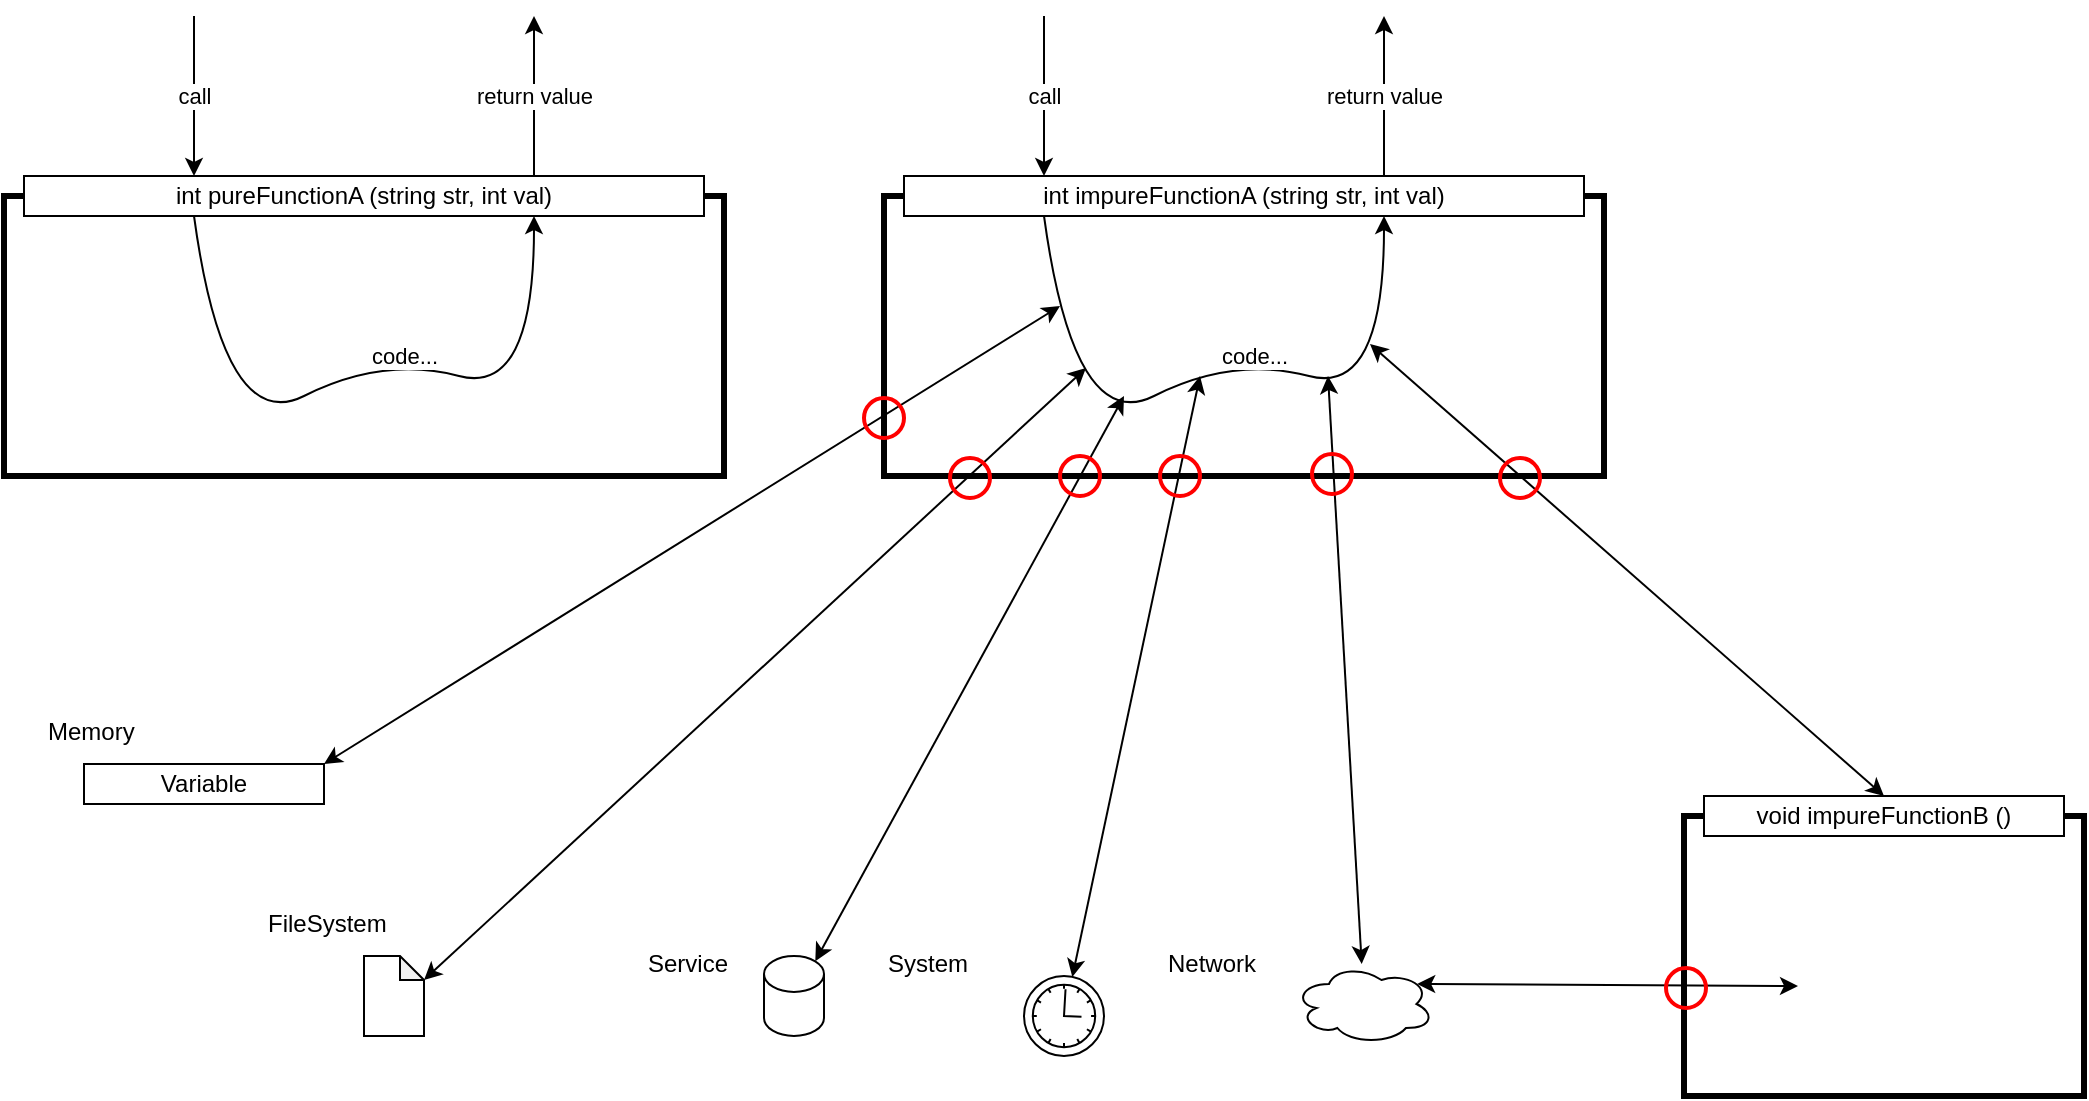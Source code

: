 <mxfile version="24.7.8">
  <diagram name="Page-1" id="BFAmZbNH6JkHgstA5Ry_">
    <mxGraphModel dx="1434" dy="884" grid="1" gridSize="10" guides="1" tooltips="1" connect="1" arrows="1" fold="1" page="1" pageScale="1" pageWidth="1169" pageHeight="827" math="0" shadow="0">
      <root>
        <mxCell id="0" />
        <mxCell id="1" parent="0" />
        <mxCell id="5HJsA6NXMLUYkym6NNcb-10" value="FileSystem" style="rounded=0;whiteSpace=wrap;html=1;verticalAlign=top;align=left;strokeColor=none;" vertex="1" parent="1">
          <mxGeometry x="210" y="470" width="240" height="80" as="geometry" />
        </mxCell>
        <mxCell id="5HJsA6NXMLUYkym6NNcb-11" value="Service" style="rounded=0;whiteSpace=wrap;html=1;verticalAlign=top;align=left;strokeColor=none;" vertex="1" parent="1">
          <mxGeometry x="400" y="490" width="220" height="80" as="geometry" />
        </mxCell>
        <mxCell id="5HJsA6NXMLUYkym6NNcb-18" value="System" style="rounded=0;whiteSpace=wrap;html=1;verticalAlign=top;align=left;strokeColor=none;" vertex="1" parent="1">
          <mxGeometry x="520" y="490" width="240" height="80" as="geometry" />
        </mxCell>
        <mxCell id="5HJsA6NXMLUYkym6NNcb-12" value="Network" style="rounded=0;whiteSpace=wrap;html=1;verticalAlign=top;align=left;strokeColor=none;" vertex="1" parent="1">
          <mxGeometry x="660" y="490" width="180" height="80" as="geometry" />
        </mxCell>
        <mxCell id="5HJsA6NXMLUYkym6NNcb-1" value="" style="rounded=0;whiteSpace=wrap;html=1;strokeWidth=3;" vertex="1" parent="1">
          <mxGeometry x="80" y="120" width="360" height="140" as="geometry" />
        </mxCell>
        <mxCell id="5HJsA6NXMLUYkym6NNcb-2" value="int pureFunctionA (string str, int val)" style="rounded=0;whiteSpace=wrap;html=1;" vertex="1" parent="1">
          <mxGeometry x="90" y="110" width="340" height="20" as="geometry" />
        </mxCell>
        <mxCell id="5HJsA6NXMLUYkym6NNcb-3" value="" style="rounded=0;whiteSpace=wrap;html=1;strokeWidth=3;" vertex="1" parent="1">
          <mxGeometry x="520" y="120" width="360" height="140" as="geometry" />
        </mxCell>
        <mxCell id="5HJsA6NXMLUYkym6NNcb-4" value="int impureFunctionA (string str, int val)" style="rounded=0;whiteSpace=wrap;html=1;" vertex="1" parent="1">
          <mxGeometry x="530" y="110" width="340" height="20" as="geometry" />
        </mxCell>
        <mxCell id="5HJsA6NXMLUYkym6NNcb-5" value="" style="rounded=0;whiteSpace=wrap;html=1;strokeWidth=3;" vertex="1" parent="1">
          <mxGeometry x="920" y="430" width="200" height="140" as="geometry" />
        </mxCell>
        <mxCell id="5HJsA6NXMLUYkym6NNcb-6" value="void impureFunctionB ()" style="rounded=0;whiteSpace=wrap;html=1;" vertex="1" parent="1">
          <mxGeometry x="930" y="420" width="180" height="20" as="geometry" />
        </mxCell>
        <mxCell id="5HJsA6NXMLUYkym6NNcb-7" value="call" style="endArrow=classic;html=1;rounded=0;entryX=0.25;entryY=0;entryDx=0;entryDy=0;" edge="1" parent="1" target="5HJsA6NXMLUYkym6NNcb-2">
          <mxGeometry width="50" height="50" relative="1" as="geometry">
            <mxPoint x="175" y="30" as="sourcePoint" />
            <mxPoint x="640" y="390" as="targetPoint" />
          </mxGeometry>
        </mxCell>
        <mxCell id="5HJsA6NXMLUYkym6NNcb-8" value="return value" style="endArrow=classic;html=1;rounded=0;exitX=0.75;exitY=0;exitDx=0;exitDy=0;" edge="1" parent="1" source="5HJsA6NXMLUYkym6NNcb-2">
          <mxGeometry width="50" height="50" relative="1" as="geometry">
            <mxPoint x="330" y="10" as="sourcePoint" />
            <mxPoint x="345" y="30" as="targetPoint" />
          </mxGeometry>
        </mxCell>
        <mxCell id="5HJsA6NXMLUYkym6NNcb-9" value="Memory" style="rounded=0;whiteSpace=wrap;html=1;verticalAlign=top;align=left;strokeColor=none;" vertex="1" parent="1">
          <mxGeometry x="100" y="374" width="240" height="80" as="geometry" />
        </mxCell>
        <mxCell id="5HJsA6NXMLUYkym6NNcb-14" value="Variable" style="rounded=0;whiteSpace=wrap;html=1;" vertex="1" parent="1">
          <mxGeometry x="120" y="404" width="120" height="20" as="geometry" />
        </mxCell>
        <mxCell id="5HJsA6NXMLUYkym6NNcb-15" value="" style="shape=note;whiteSpace=wrap;html=1;backgroundOutline=1;darkOpacity=0.05;size=12;" vertex="1" parent="1">
          <mxGeometry x="260" y="500" width="30" height="40" as="geometry" />
        </mxCell>
        <mxCell id="5HJsA6NXMLUYkym6NNcb-17" value="" style="shape=cylinder3;whiteSpace=wrap;html=1;boundedLbl=1;backgroundOutline=1;size=9;" vertex="1" parent="1">
          <mxGeometry x="460" y="500" width="30" height="40" as="geometry" />
        </mxCell>
        <mxCell id="5HJsA6NXMLUYkym6NNcb-19" value="" style="endArrow=classic;html=1;rounded=0;startArrow=classic;startFill=1;entryX=1;entryY=0;entryDx=0;entryDy=0;" edge="1" parent="1" target="5HJsA6NXMLUYkym6NNcb-14">
          <mxGeometry width="50" height="50" relative="1" as="geometry">
            <mxPoint x="608" y="175" as="sourcePoint" />
            <mxPoint x="640" y="430" as="targetPoint" />
          </mxGeometry>
        </mxCell>
        <mxCell id="5HJsA6NXMLUYkym6NNcb-20" value="" style="endArrow=classic;html=1;rounded=0;startArrow=classic;startFill=1;entryX=0;entryY=0;entryDx=30;entryDy=12;entryPerimeter=0;" edge="1" parent="1" target="5HJsA6NXMLUYkym6NNcb-15">
          <mxGeometry width="50" height="50" relative="1" as="geometry">
            <mxPoint x="621" y="206" as="sourcePoint" />
            <mxPoint x="250" y="414" as="targetPoint" />
          </mxGeometry>
        </mxCell>
        <mxCell id="5HJsA6NXMLUYkym6NNcb-21" value="" style="endArrow=classic;html=1;rounded=0;startArrow=classic;startFill=1;entryX=0.855;entryY=0;entryDx=0;entryDy=2.61;entryPerimeter=0;" edge="1" parent="1" target="5HJsA6NXMLUYkym6NNcb-17">
          <mxGeometry width="50" height="50" relative="1" as="geometry">
            <mxPoint x="640" y="220" as="sourcePoint" />
            <mxPoint x="260" y="424" as="targetPoint" />
          </mxGeometry>
        </mxCell>
        <mxCell id="5HJsA6NXMLUYkym6NNcb-22" value="" style="endArrow=classic;html=1;rounded=0;startArrow=classic;startFill=1;" edge="1" parent="1" target="5HJsA6NXMLUYkym6NNcb-25">
          <mxGeometry width="50" height="50" relative="1" as="geometry">
            <mxPoint x="678" y="210" as="sourcePoint" />
            <mxPoint x="887" y="466" as="targetPoint" />
          </mxGeometry>
        </mxCell>
        <mxCell id="5HJsA6NXMLUYkym6NNcb-23" value="" style="endArrow=classic;html=1;rounded=0;startArrow=classic;startFill=1;" edge="1" parent="1" target="5HJsA6NXMLUYkym6NNcb-24">
          <mxGeometry width="50" height="50" relative="1" as="geometry">
            <mxPoint x="742" y="210" as="sourcePoint" />
            <mxPoint x="280" y="444" as="targetPoint" />
          </mxGeometry>
        </mxCell>
        <mxCell id="5HJsA6NXMLUYkym6NNcb-24" value="" style="ellipse;shape=cloud;whiteSpace=wrap;html=1;" vertex="1" parent="1">
          <mxGeometry x="725" y="504" width="70" height="40" as="geometry" />
        </mxCell>
        <mxCell id="5HJsA6NXMLUYkym6NNcb-25" value="" style="points=[[0.145,0.145,0],[0.5,0,0],[0.855,0.145,0],[1,0.5,0],[0.855,0.855,0],[0.5,1,0],[0.145,0.855,0],[0,0.5,0]];shape=mxgraph.bpmn.event;html=1;verticalLabelPosition=bottom;labelBackgroundColor=#ffffff;verticalAlign=top;align=center;perimeter=ellipsePerimeter;outlineConnect=0;aspect=fixed;outline=standard;symbol=timer;" vertex="1" parent="1">
          <mxGeometry x="590" y="510" width="40" height="40" as="geometry" />
        </mxCell>
        <mxCell id="5HJsA6NXMLUYkym6NNcb-27" value="" style="endArrow=classic;html=1;rounded=0;startArrow=classic;startFill=1;entryX=0.88;entryY=0.25;entryDx=0;entryDy=0;entryPerimeter=0;" edge="1" parent="1" target="5HJsA6NXMLUYkym6NNcb-24">
          <mxGeometry width="50" height="50" relative="1" as="geometry">
            <mxPoint x="977" y="515" as="sourcePoint" />
            <mxPoint x="626" y="533" as="targetPoint" />
          </mxGeometry>
        </mxCell>
        <mxCell id="5HJsA6NXMLUYkym6NNcb-28" value="call" style="endArrow=classic;html=1;rounded=0;entryX=0.25;entryY=0;entryDx=0;entryDy=0;" edge="1" parent="1">
          <mxGeometry width="50" height="50" relative="1" as="geometry">
            <mxPoint x="600" y="30" as="sourcePoint" />
            <mxPoint x="600" y="110" as="targetPoint" />
          </mxGeometry>
        </mxCell>
        <mxCell id="5HJsA6NXMLUYkym6NNcb-29" value="return value" style="endArrow=classic;html=1;rounded=0;exitX=0.75;exitY=0;exitDx=0;exitDy=0;" edge="1" parent="1">
          <mxGeometry width="50" height="50" relative="1" as="geometry">
            <mxPoint x="770" y="110" as="sourcePoint" />
            <mxPoint x="770" y="30" as="targetPoint" />
          </mxGeometry>
        </mxCell>
        <mxCell id="5HJsA6NXMLUYkym6NNcb-32" value="" style="endArrow=classic;html=1;rounded=0;startArrow=classic;startFill=1;entryX=0.5;entryY=0;entryDx=0;entryDy=0;" edge="1" parent="1" target="5HJsA6NXMLUYkym6NNcb-6">
          <mxGeometry width="50" height="50" relative="1" as="geometry">
            <mxPoint x="763" y="194" as="sourcePoint" />
            <mxPoint x="773" y="514" as="targetPoint" />
          </mxGeometry>
        </mxCell>
        <mxCell id="5HJsA6NXMLUYkym6NNcb-34" value="code..." style="curved=1;endArrow=classic;html=1;rounded=0;entryX=0.75;entryY=1;entryDx=0;entryDy=0;exitX=0.25;exitY=1;exitDx=0;exitDy=0;" edge="1" parent="1" source="5HJsA6NXMLUYkym6NNcb-2" target="5HJsA6NXMLUYkym6NNcb-2">
          <mxGeometry x="0.142" y="3" width="50" height="50" relative="1" as="geometry">
            <mxPoint x="190" y="210" as="sourcePoint" />
            <mxPoint x="240" y="160" as="targetPoint" />
            <Array as="points">
              <mxPoint x="190" y="240" />
              <mxPoint x="270" y="200" />
              <mxPoint x="345" y="220" />
            </Array>
            <mxPoint as="offset" />
          </mxGeometry>
        </mxCell>
        <mxCell id="5HJsA6NXMLUYkym6NNcb-35" value="code..." style="curved=1;endArrow=classic;html=1;rounded=0;entryX=0.75;entryY=1;entryDx=0;entryDy=0;exitX=0.25;exitY=1;exitDx=0;exitDy=0;" edge="1" parent="1">
          <mxGeometry x="0.142" y="3" width="50" height="50" relative="1" as="geometry">
            <mxPoint x="600" y="130" as="sourcePoint" />
            <mxPoint x="770" y="130" as="targetPoint" />
            <Array as="points">
              <mxPoint x="615" y="240" />
              <mxPoint x="695" y="200" />
              <mxPoint x="770" y="220" />
            </Array>
            <mxPoint as="offset" />
          </mxGeometry>
        </mxCell>
        <mxCell id="5HJsA6NXMLUYkym6NNcb-36" value="" style="ellipse;whiteSpace=wrap;html=1;fillColor=none;strokeWidth=2;strokeColor=#FF0000;" vertex="1" parent="1">
          <mxGeometry x="828" y="251" width="20" height="20" as="geometry" />
        </mxCell>
        <mxCell id="5HJsA6NXMLUYkym6NNcb-37" value="" style="ellipse;whiteSpace=wrap;html=1;fillColor=none;strokeWidth=2;strokeColor=#FF0000;" vertex="1" parent="1">
          <mxGeometry x="734" y="249" width="20" height="20" as="geometry" />
        </mxCell>
        <mxCell id="5HJsA6NXMLUYkym6NNcb-38" value="" style="ellipse;whiteSpace=wrap;html=1;fillColor=none;strokeWidth=2;strokeColor=#FF0000;" vertex="1" parent="1">
          <mxGeometry x="658" y="250" width="20" height="20" as="geometry" />
        </mxCell>
        <mxCell id="5HJsA6NXMLUYkym6NNcb-39" value="" style="ellipse;whiteSpace=wrap;html=1;fillColor=none;strokeWidth=2;strokeColor=#FF0000;" vertex="1" parent="1">
          <mxGeometry x="608" y="250" width="20" height="20" as="geometry" />
        </mxCell>
        <mxCell id="5HJsA6NXMLUYkym6NNcb-40" value="" style="ellipse;whiteSpace=wrap;html=1;fillColor=none;strokeWidth=2;strokeColor=#FF0000;" vertex="1" parent="1">
          <mxGeometry x="553" y="251" width="20" height="20" as="geometry" />
        </mxCell>
        <mxCell id="5HJsA6NXMLUYkym6NNcb-41" value="" style="ellipse;whiteSpace=wrap;html=1;fillColor=none;strokeWidth=2;strokeColor=#FF0000;" vertex="1" parent="1">
          <mxGeometry x="510" y="221" width="20" height="20" as="geometry" />
        </mxCell>
        <mxCell id="5HJsA6NXMLUYkym6NNcb-42" value="" style="ellipse;whiteSpace=wrap;html=1;fillColor=none;strokeWidth=2;strokeColor=#FF0000;" vertex="1" parent="1">
          <mxGeometry x="911" y="506" width="20" height="20" as="geometry" />
        </mxCell>
      </root>
    </mxGraphModel>
  </diagram>
</mxfile>

